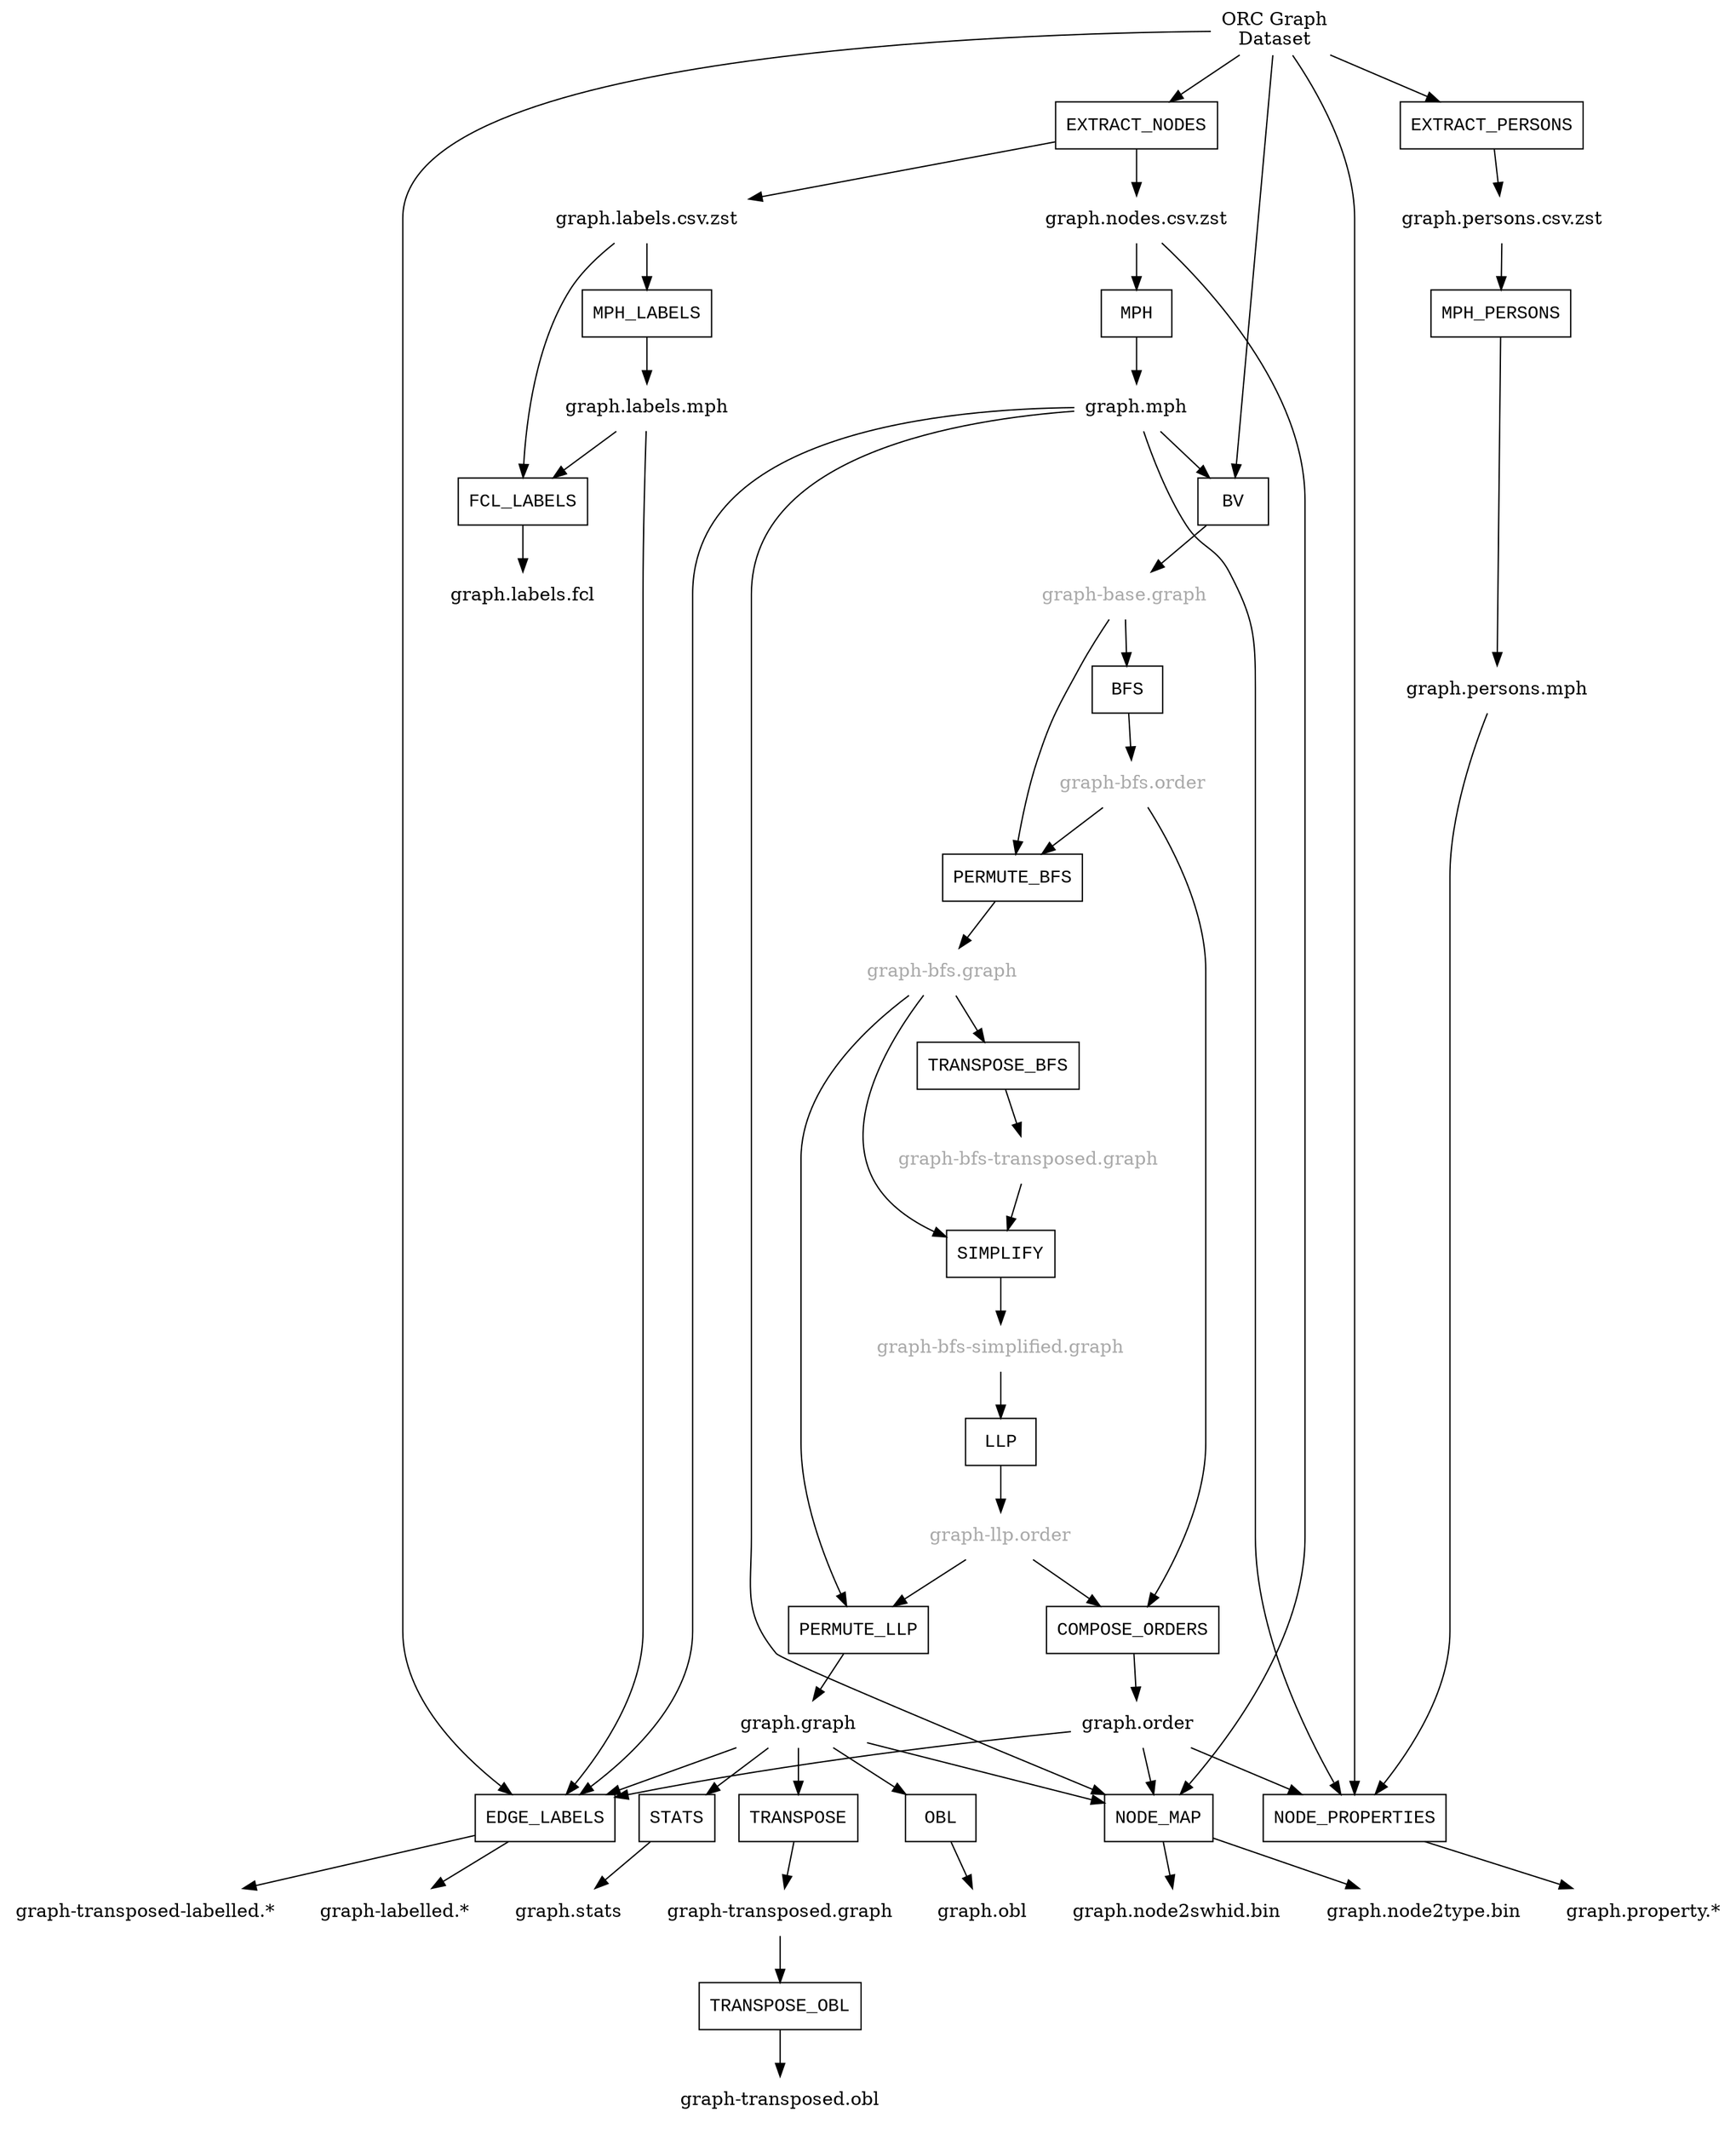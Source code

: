 digraph "Compression steps" {
    node [shape = none];

    orc_dataset [label="ORC Graph\nDataset"];
    nodes_csv [label="graph.nodes.csv.zst"];
    labels_csv [label="graph.labels.csv.zst"];
    graph_mph [label="graph.mph"];

    subgraph {
        node [fontcolor=darkgray];
        graph_base [label="graph-base.graph"]
        graph_bfs_order [label="graph-bfs.order"]
        graph_bfs [label="graph-bfs.graph"]
        graph_bfs_transposed [label="graph-bfs-transposed.graph"]
        graph_bfs_simplified [label="graph-bfs-simplified.graph"]
        graph_llp_order [label="graph-llp.order"]
    }

    graph_llp [label="graph.graph"]
    graph_llp_transposed [label="graph-transposed.graph"]
    graph_order [label="graph.order"]
    graph_obl [label="graph.obl"]
    graph_transposed_obl [label="graph-transposed.obl"]
    stats [label="graph.stats"]
    swhidmap [label="graph.node2swhid.bin"]
    typemap [label="graph.node2type.bin"]
    persons_csv [label="graph.persons.csv.zst"];
    persons_mph [label="graph.persons.mph"];
    node_properties [label="graph.property.*"];
    labels_mph [label="graph.labels.mph"];
    labels_fcl [label="graph.labels.fcl"];
    graph_labelled [label="graph-labelled.*"];
    graph_transposed_labelled [label="graph-transposed-labelled.*"];

    subgraph {
        node [shape=box, fontname="Courier New"];
        EXTRACT_NODES;
        MPH;
        BV;
        BFS;
        PERMUTE_BFS;
        TRANSPOSE_BFS;
        SIMPLIFY;
        LLP;
        PERMUTE_LLP;
        COMPOSE_ORDERS;
        STATS;
        TRANSPOSE;
        OBL;
        TRANSPOSE_OBL;
        NODE_MAP;
        EXTRACT_PERSONS;
        MPH_PERSONS;
        NODE_PROPERTIES;
        MPH_LABELS;
        FCL_LABELS;
        EDGE_LABELS;
    }


    orc_dataset -> EXTRACT_NODES;
    EXTRACT_NODES -> nodes_csv;
    EXTRACT_NODES -> labels_csv;
    nodes_csv -> MPH -> graph_mph;
    graph_mph -> BV;
    orc_dataset -> BV -> graph_base;
    graph_base -> BFS -> graph_bfs_order;
    graph_bfs_order -> PERMUTE_BFS;
    graph_base -> PERMUTE_BFS -> graph_bfs;
    graph_bfs -> TRANSPOSE_BFS -> graph_bfs_transposed;
    graph_bfs_transposed -> SIMPLIFY;
    graph_bfs -> SIMPLIFY -> graph_bfs_simplified;
    graph_bfs_simplified -> LLP -> graph_llp_order;
    graph_llp_order -> PERMUTE_LLP;
    graph_bfs -> PERMUTE_LLP -> graph_llp;
    graph_bfs_order -> COMPOSE_ORDERS;
    graph_llp_order -> COMPOSE_ORDERS -> graph_order;
    graph_llp -> TRANSPOSE -> graph_llp_transposed;
    graph_llp -> OBL -> graph_obl;
    graph_llp_transposed -> TRANSPOSE_OBL -> graph_transposed_obl;
    graph_llp -> STATS -> stats;
    graph_llp -> NODE_MAP;
    nodes_csv -> NODE_MAP;
    graph_mph -> NODE_MAP;
    graph_order -> NODE_MAP;
    NODE_MAP -> swhidmap;
    NODE_MAP -> typemap;
    orc_dataset -> EXTRACT_PERSONS -> persons_csv;
    persons_csv -> MPH_PERSONS -> persons_mph;
    orc_dataset -> NODE_PROPERTIES;
    persons_mph -> NODE_PROPERTIES;
    graph_mph -> NODE_PROPERTIES;
    graph_order -> NODE_PROPERTIES;
    NODE_PROPERTIES -> node_properties;
    labels_csv -> MPH_LABELS -> labels_mph;
    labels_mph -> FCL_LABELS;
    labels_csv -> FCL_LABELS -> labels_fcl;
    orc_dataset -> EDGE_LABELS;
    labels_mph -> EDGE_LABELS;
    graph_llp -> EDGE_LABELS;
    graph_mph -> EDGE_LABELS;
    graph_order -> EDGE_LABELS;
    EDGE_LABELS -> graph_labelled;
    EDGE_LABELS -> graph_transposed_labelled;
}

